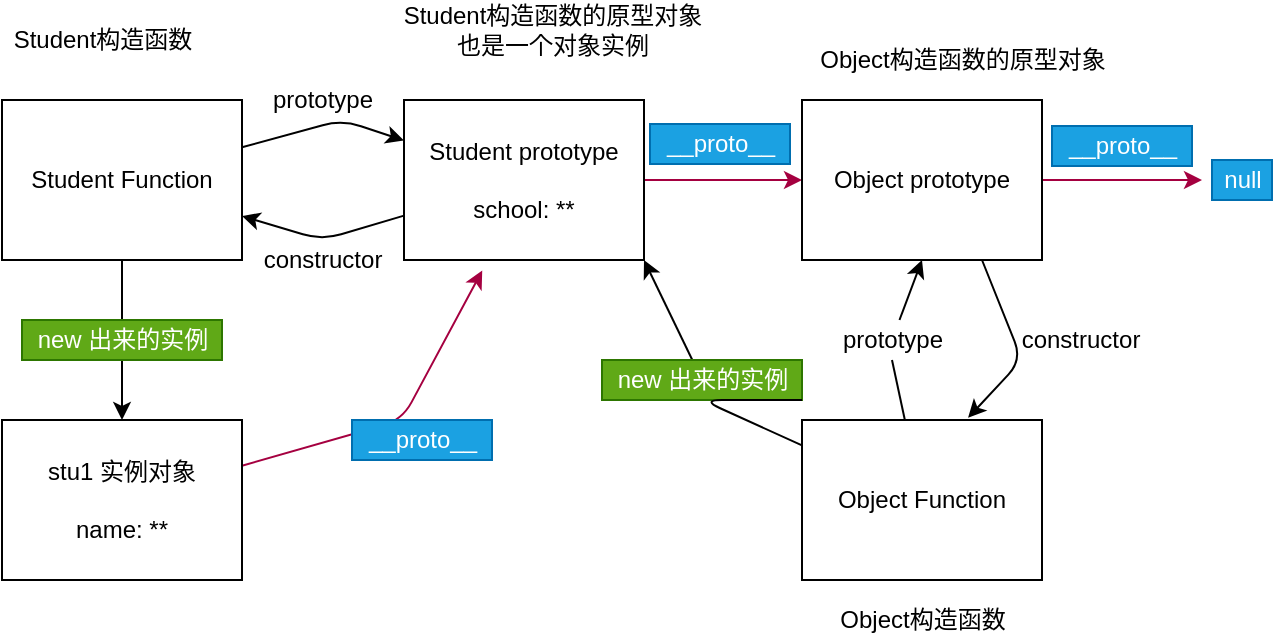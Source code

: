 <mxfile>
    <diagram id="4JVcFbXkAtypeSWA7HEn" name="第 1 页">
        <mxGraphModel dx="817" dy="466" grid="1" gridSize="10" guides="1" tooltips="1" connect="1" arrows="1" fold="1" page="1" pageScale="1" pageWidth="827" pageHeight="1169" background="none" math="0" shadow="0">
            <root>
                <mxCell id="0"/>
                <mxCell id="1" parent="0"/>
                <mxCell id="9" value="" style="edgeStyle=none;html=1;" edge="1" parent="1" source="3" target="5">
                    <mxGeometry relative="1" as="geometry"/>
                </mxCell>
                <mxCell id="14" value="" style="edgeStyle=none;html=1;" edge="1" parent="1" source="3" target="4">
                    <mxGeometry relative="1" as="geometry">
                        <Array as="points">
                            <mxPoint x="210" y="90"/>
                        </Array>
                    </mxGeometry>
                </mxCell>
                <mxCell id="3" value="Student Function&lt;br&gt;" style="whiteSpace=wrap;html=1;" vertex="1" parent="1">
                    <mxGeometry x="40" y="80" width="120" height="80" as="geometry"/>
                </mxCell>
                <mxCell id="11" value="" style="edgeStyle=none;html=1;fillColor=#d80073;strokeColor=#A50040;" edge="1" parent="1" source="4" target="7">
                    <mxGeometry relative="1" as="geometry"/>
                </mxCell>
                <mxCell id="15" value="" style="edgeStyle=none;html=1;" edge="1" parent="1" source="4" target="3">
                    <mxGeometry relative="1" as="geometry">
                        <Array as="points">
                            <mxPoint x="200" y="150"/>
                        </Array>
                    </mxGeometry>
                </mxCell>
                <mxCell id="4" value="Student prototype&lt;br&gt;&lt;br&gt;school: **" style="whiteSpace=wrap;html=1;" vertex="1" parent="1">
                    <mxGeometry x="241" y="80" width="120" height="80" as="geometry"/>
                </mxCell>
                <mxCell id="19" value="" style="edgeStyle=none;html=1;entryX=0.326;entryY=1.066;entryDx=0;entryDy=0;entryPerimeter=0;fillColor=#d80073;strokeColor=#A50040;" edge="1" parent="1" source="5" target="4">
                    <mxGeometry relative="1" as="geometry">
                        <mxPoint x="240" y="280" as="targetPoint"/>
                        <Array as="points">
                            <mxPoint x="240" y="240"/>
                        </Array>
                    </mxGeometry>
                </mxCell>
                <mxCell id="5" value="stu1 实例对象&lt;br&gt;&lt;br&gt;name: **" style="whiteSpace=wrap;html=1;" vertex="1" parent="1">
                    <mxGeometry x="40" y="240" width="120" height="80" as="geometry"/>
                </mxCell>
                <mxCell id="32" value="" style="edgeStyle=none;html=1;exitX=0.75;exitY=1;exitDx=0;exitDy=0;entryX=0.692;entryY=-0.014;entryDx=0;entryDy=0;entryPerimeter=0;" edge="1" parent="1" source="7" target="8">
                    <mxGeometry relative="1" as="geometry">
                        <mxPoint x="530" y="170" as="sourcePoint"/>
                        <mxPoint x="520" y="230" as="targetPoint"/>
                        <Array as="points">
                            <mxPoint x="550" y="210"/>
                        </Array>
                    </mxGeometry>
                </mxCell>
                <mxCell id="39" value="" style="edgeStyle=none;html=1;fillColor=#d80073;strokeColor=#A50040;" edge="1" parent="1" source="7">
                    <mxGeometry relative="1" as="geometry">
                        <mxPoint x="640" y="120" as="targetPoint"/>
                    </mxGeometry>
                </mxCell>
                <mxCell id="7" value="Object prototype" style="whiteSpace=wrap;html=1;" vertex="1" parent="1">
                    <mxGeometry x="440" y="80" width="120" height="80" as="geometry"/>
                </mxCell>
                <mxCell id="29" value="" style="edgeStyle=none;html=1;entryX=1;entryY=1;entryDx=0;entryDy=0;startArrow=none;" edge="1" parent="1" source="30" target="4">
                    <mxGeometry relative="1" as="geometry">
                        <mxPoint x="360" y="280" as="targetPoint"/>
                        <Array as="points"/>
                    </mxGeometry>
                </mxCell>
                <mxCell id="34" value="" style="edgeStyle=none;html=1;entryX=0.5;entryY=1;entryDx=0;entryDy=0;startArrow=none;" edge="1" parent="1" source="35" target="7">
                    <mxGeometry relative="1" as="geometry"/>
                </mxCell>
                <mxCell id="8" value="Object Function" style="whiteSpace=wrap;html=1;" vertex="1" parent="1">
                    <mxGeometry x="440" y="240" width="120" height="80" as="geometry"/>
                </mxCell>
                <mxCell id="16" value="constructor" style="text;html=1;align=center;verticalAlign=middle;resizable=0;points=[];autosize=1;strokeColor=none;fillColor=none;" vertex="1" parent="1">
                    <mxGeometry x="165" y="150" width="70" height="20" as="geometry"/>
                </mxCell>
                <mxCell id="17" value="prototype" style="text;html=1;align=center;verticalAlign=middle;resizable=0;points=[];autosize=1;strokeColor=none;fillColor=none;" vertex="1" parent="1">
                    <mxGeometry x="165" y="70" width="70" height="20" as="geometry"/>
                </mxCell>
                <mxCell id="20" value="__proto__" style="text;html=1;align=center;verticalAlign=middle;resizable=0;points=[];autosize=1;strokeColor=#006EAF;fillColor=#1ba1e2;fontColor=#ffffff;" vertex="1" parent="1">
                    <mxGeometry x="215" y="240" width="70" height="20" as="geometry"/>
                </mxCell>
                <mxCell id="21" value="new 出来的实例" style="text;html=1;align=center;verticalAlign=middle;resizable=0;points=[];autosize=1;strokeColor=#2D7600;fillColor=#60a917;fontColor=#ffffff;" vertex="1" parent="1">
                    <mxGeometry x="50" y="190" width="100" height="20" as="geometry"/>
                </mxCell>
                <mxCell id="22" value="Student构造函数的原型对象&lt;br&gt;也是一个对象实例" style="text;html=1;align=center;verticalAlign=middle;resizable=0;points=[];autosize=1;strokeColor=none;fillColor=none;" vertex="1" parent="1">
                    <mxGeometry x="235" y="30" width="160" height="30" as="geometry"/>
                </mxCell>
                <mxCell id="23" value="Student构造函数" style="text;html=1;align=center;verticalAlign=middle;resizable=0;points=[];autosize=1;strokeColor=none;fillColor=none;" vertex="1" parent="1">
                    <mxGeometry x="40" y="40" width="100" height="20" as="geometry"/>
                </mxCell>
                <mxCell id="24" value="Object构造函数" style="text;html=1;align=center;verticalAlign=middle;resizable=0;points=[];autosize=1;strokeColor=none;fillColor=none;" vertex="1" parent="1">
                    <mxGeometry x="450" y="330" width="100" height="20" as="geometry"/>
                </mxCell>
                <mxCell id="25" value="__proto__" style="text;html=1;align=center;verticalAlign=middle;resizable=0;points=[];autosize=1;strokeColor=#006EAF;fillColor=#1ba1e2;fontColor=#ffffff;" vertex="1" parent="1">
                    <mxGeometry x="364" y="92" width="70" height="20" as="geometry"/>
                </mxCell>
                <mxCell id="26" value="Object构造函数的原型对象" style="text;html=1;align=center;verticalAlign=middle;resizable=0;points=[];autosize=1;strokeColor=none;fillColor=none;" vertex="1" parent="1">
                    <mxGeometry x="440" y="50" width="160" height="20" as="geometry"/>
                </mxCell>
                <mxCell id="33" value="constructor" style="text;html=1;align=center;verticalAlign=middle;resizable=0;points=[];autosize=1;strokeColor=none;fillColor=none;" vertex="1" parent="1">
                    <mxGeometry x="544" y="190" width="70" height="20" as="geometry"/>
                </mxCell>
                <mxCell id="35" value="prototype" style="text;html=1;align=center;verticalAlign=middle;resizable=0;points=[];autosize=1;strokeColor=none;fillColor=none;" vertex="1" parent="1">
                    <mxGeometry x="450" y="190" width="70" height="20" as="geometry"/>
                </mxCell>
                <mxCell id="36" value="" style="edgeStyle=none;html=1;entryX=0.5;entryY=1;entryDx=0;entryDy=0;endArrow=none;" edge="1" parent="1" source="8" target="35">
                    <mxGeometry relative="1" as="geometry">
                        <mxPoint x="500" y="240" as="sourcePoint"/>
                        <mxPoint x="500" y="160" as="targetPoint"/>
                    </mxGeometry>
                </mxCell>
                <mxCell id="30" value="new 出来的实例" style="text;html=1;align=center;verticalAlign=middle;resizable=0;points=[];autosize=1;strokeColor=#2D7600;fillColor=#60a917;fontColor=#ffffff;" vertex="1" parent="1">
                    <mxGeometry x="340" y="210" width="100" height="20" as="geometry"/>
                </mxCell>
                <mxCell id="37" value="" style="edgeStyle=none;html=1;entryX=1;entryY=1;entryDx=0;entryDy=0;endArrow=none;" edge="1" parent="1" source="8" target="30">
                    <mxGeometry relative="1" as="geometry">
                        <mxPoint x="440" y="252.727" as="sourcePoint"/>
                        <mxPoint x="361" y="160" as="targetPoint"/>
                        <Array as="points">
                            <mxPoint x="390" y="230"/>
                        </Array>
                    </mxGeometry>
                </mxCell>
                <mxCell id="40" value="null" style="text;html=1;align=center;verticalAlign=middle;resizable=0;points=[];autosize=1;strokeColor=#006EAF;fillColor=#1ba1e2;fontColor=#ffffff;" vertex="1" parent="1">
                    <mxGeometry x="645" y="110" width="30" height="20" as="geometry"/>
                </mxCell>
                <mxCell id="41" value="__proto__" style="text;html=1;align=center;verticalAlign=middle;resizable=0;points=[];autosize=1;strokeColor=#006EAF;fillColor=#1ba1e2;fontColor=#ffffff;" vertex="1" parent="1">
                    <mxGeometry x="565" y="93" width="70" height="20" as="geometry"/>
                </mxCell>
            </root>
        </mxGraphModel>
    </diagram>
</mxfile>